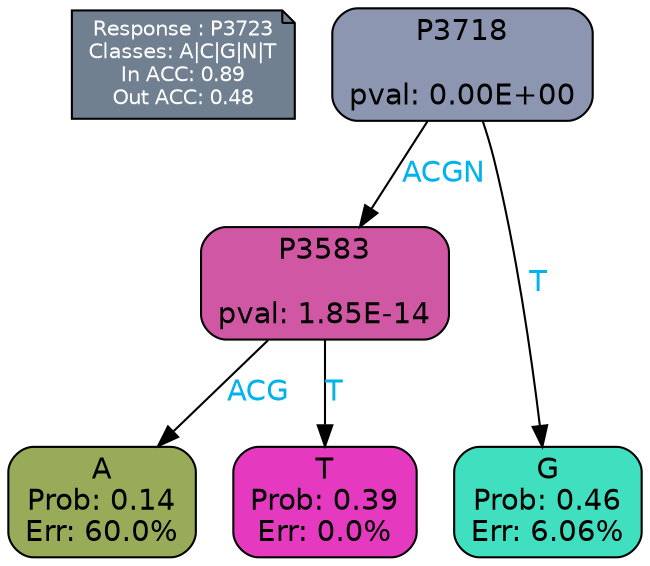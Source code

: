 digraph Tree {
node [shape=box, style="filled, rounded", color="black", fontname=helvetica] ;
graph [ranksep=equally, splines=polylines, bgcolor=transparent, dpi=600] ;
edge [fontname=helvetica] ;
LEGEND [label="Response : P3723
Classes: A|C|G|N|T
In ACC: 0.89
Out ACC: 0.48
",shape=note,align=left,style=filled,fillcolor="slategray",fontcolor="white",fontsize=10];1 [label="P3718

pval: 0.00E+00", fillcolor="#8d96b1"] ;
2 [label="P3583

pval: 1.85E-14", fillcolor="#d057a4"] ;
3 [label="A
Prob: 0.14
Err: 60.0%", fillcolor="#98ab58"] ;
4 [label="T
Prob: 0.39
Err: 0.0%", fillcolor="#e539c0"] ;
5 [label="G
Prob: 0.46
Err: 6.06%", fillcolor="#40dfc0"] ;
1 -> 2 [label="ACGN",fontcolor=deepskyblue2] ;
1 -> 5 [label="T",fontcolor=deepskyblue2] ;
2 -> 3 [label="ACG",fontcolor=deepskyblue2] ;
2 -> 4 [label="T",fontcolor=deepskyblue2] ;
{rank = same; 3;4;5;}{rank = same; LEGEND;1;}}